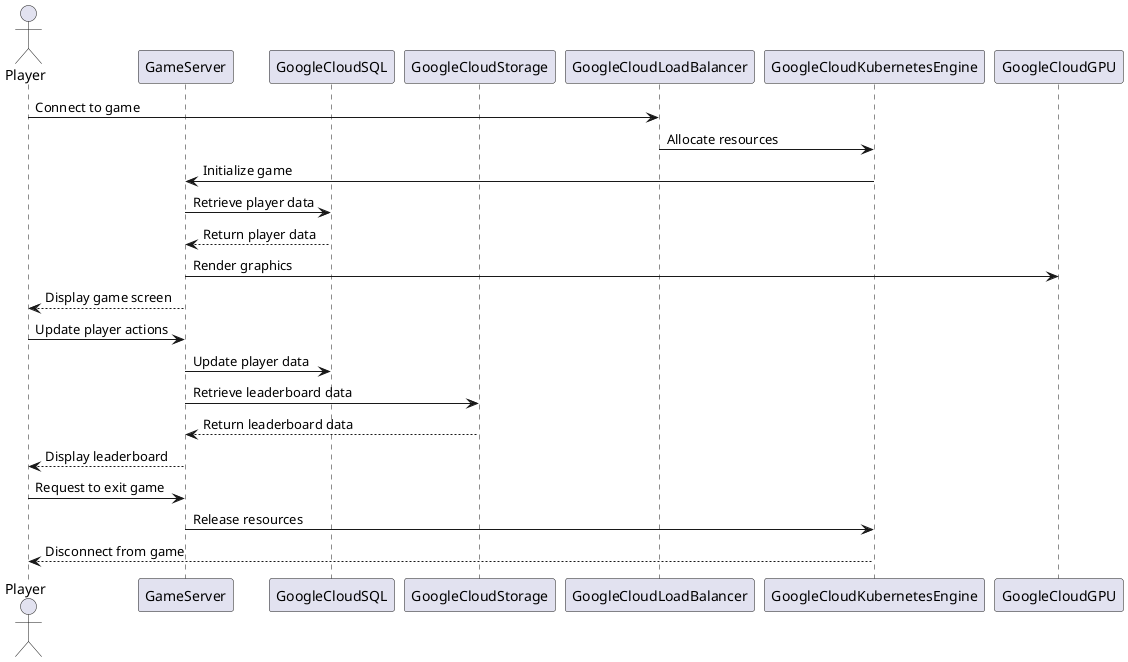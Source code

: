 @startuml

actor Player

participant GameServer
participant GoogleCloudSQL
participant GoogleCloudStorage
participant GoogleCloudLoadBalancer
participant GoogleCloudKubernetesEngine
participant GoogleCloudGPU

Player -> GoogleCloudLoadBalancer : Connect to game
GoogleCloudLoadBalancer -> GoogleCloudKubernetesEngine : Allocate resources
GoogleCloudKubernetesEngine -> GameServer : Initialize game
GameServer -> GoogleCloudSQL : Retrieve player data
GoogleCloudSQL --> GameServer : Return player data
GameServer -> GoogleCloudGPU : Render graphics
GameServer --> Player : Display game screen
Player -> GameServer : Update player actions
GameServer -> GoogleCloudSQL : Update player data
GameServer -> GoogleCloudStorage : Retrieve leaderboard data
GoogleCloudStorage --> GameServer : Return leaderboard data
GameServer --> Player : Display leaderboard
Player -> GameServer : Request to exit game
GameServer -> GoogleCloudKubernetesEngine : Release resources
GoogleCloudKubernetesEngine --> Player : Disconnect from game

@enduml
